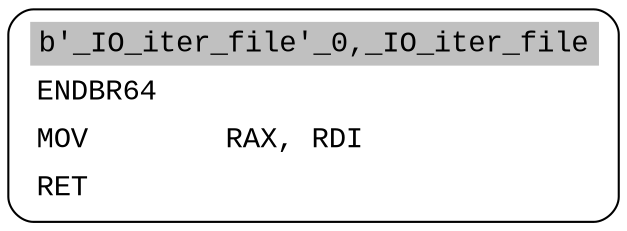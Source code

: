 digraph asm_graph {
831 [
shape="Mrecord" fontname="Courier New"label =<<table border="0" cellborder="0" cellpadding="3"><tr><td align="center" colspan="2" bgcolor="grey">b'_IO_iter_file'_0,_IO_iter_file</td></tr><tr><td align="left">ENDBR64    </td></tr><tr><td align="left">MOV        RAX, RDI</td></tr><tr><td align="left">RET        </td></tr></table>> ];
}